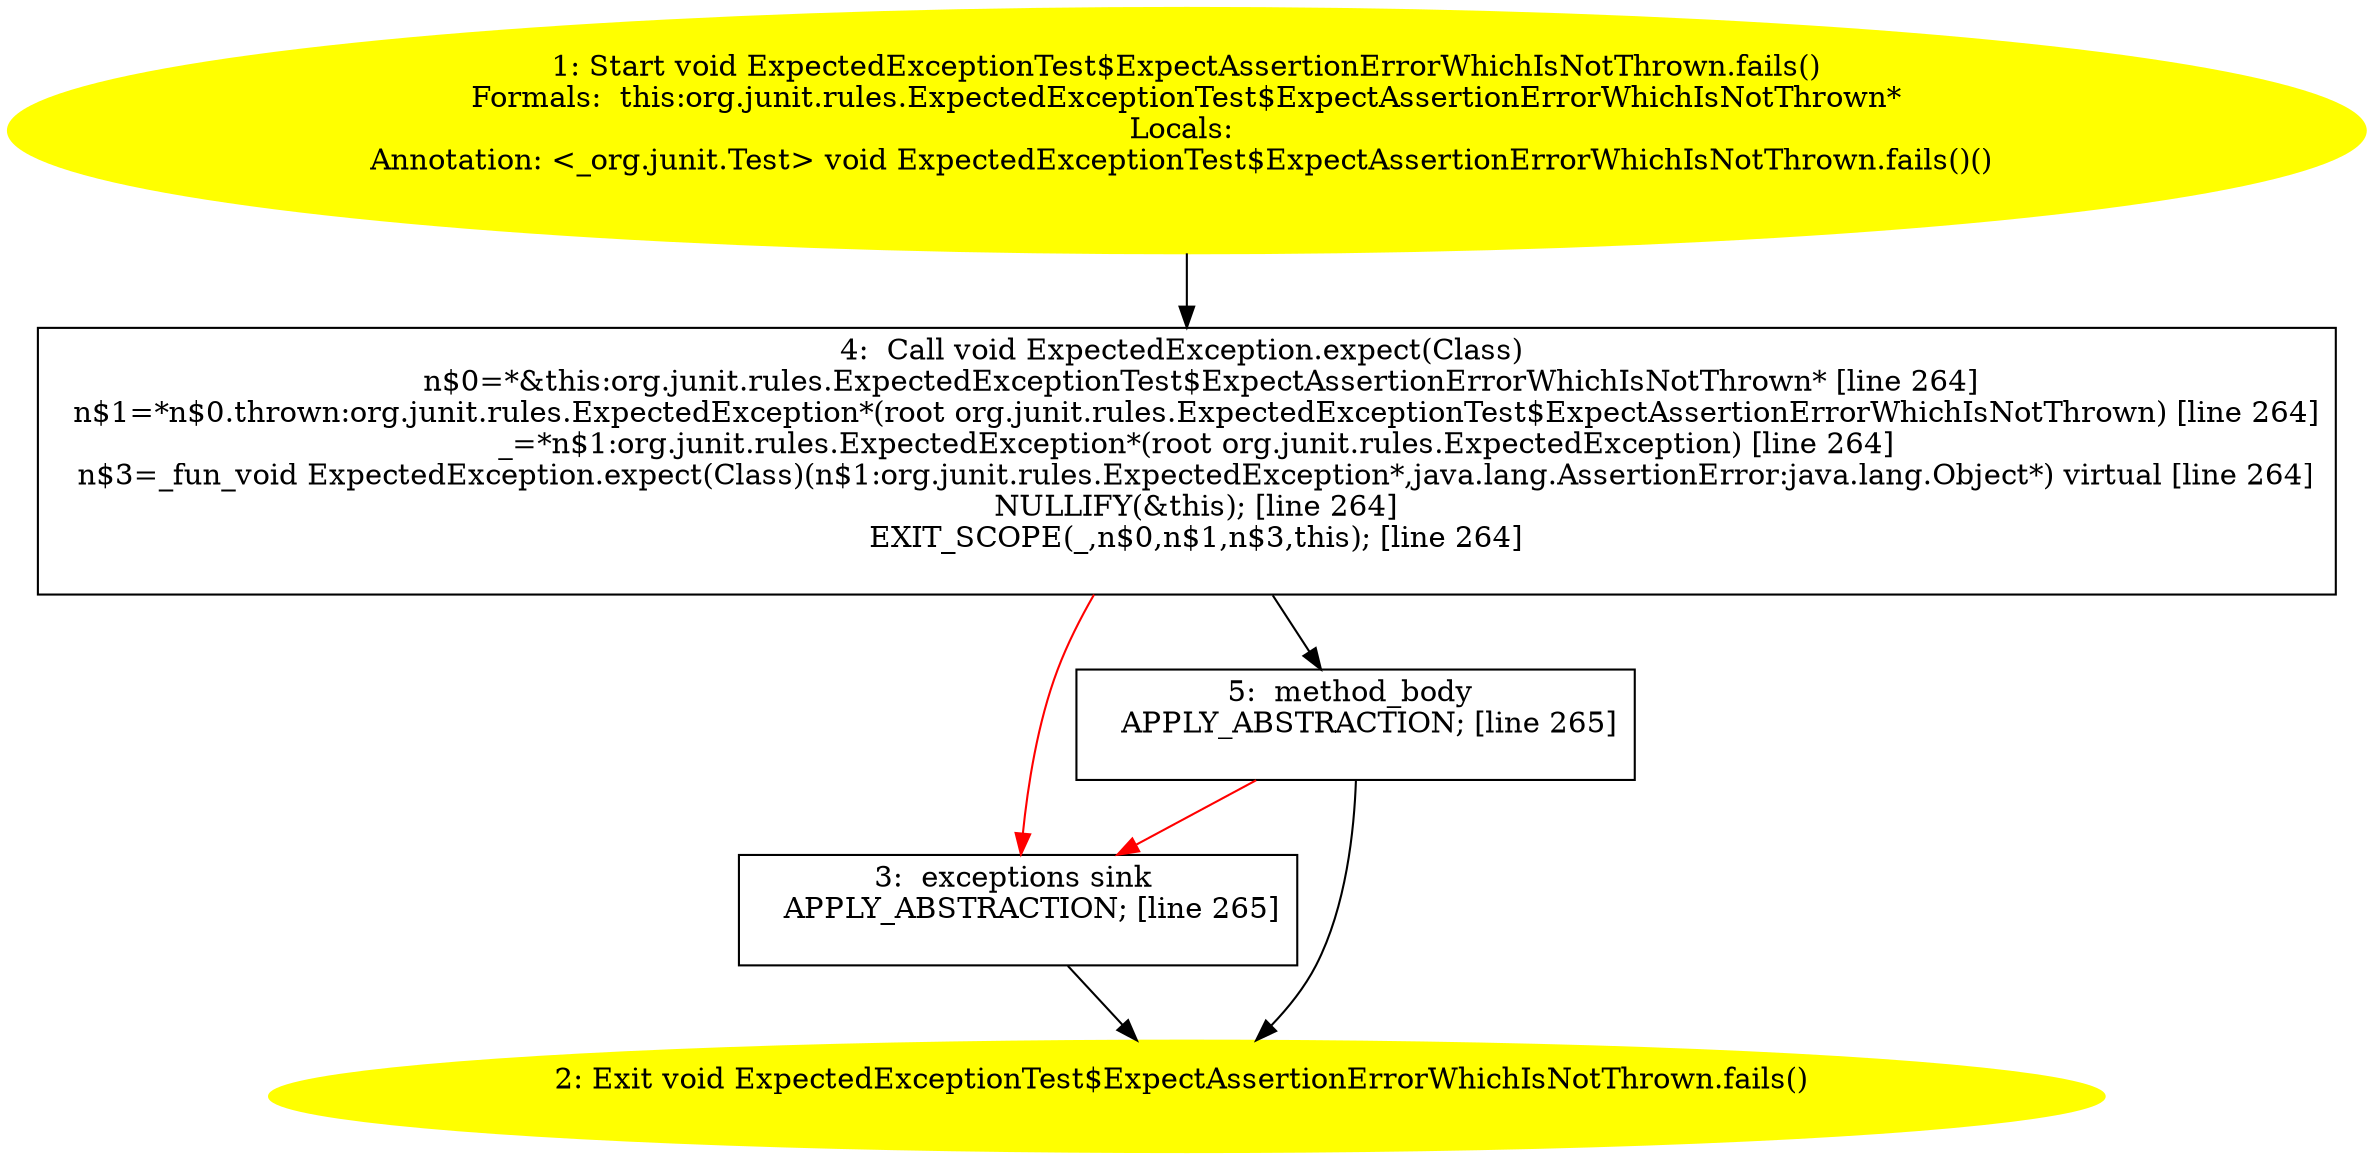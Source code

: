 /* @generated */
digraph cfg {
"org.junit.rules.ExpectedExceptionTest$ExpectAssertionErrorWhichIsNotThrown.fails():void.89dc83434efe07a89a25d629ab6deab4_1" [label="1: Start void ExpectedExceptionTest$ExpectAssertionErrorWhichIsNotThrown.fails()\nFormals:  this:org.junit.rules.ExpectedExceptionTest$ExpectAssertionErrorWhichIsNotThrown*\nLocals: \nAnnotation: <_org.junit.Test> void ExpectedExceptionTest$ExpectAssertionErrorWhichIsNotThrown.fails()() \n  " color=yellow style=filled]
	

	 "org.junit.rules.ExpectedExceptionTest$ExpectAssertionErrorWhichIsNotThrown.fails():void.89dc83434efe07a89a25d629ab6deab4_1" -> "org.junit.rules.ExpectedExceptionTest$ExpectAssertionErrorWhichIsNotThrown.fails():void.89dc83434efe07a89a25d629ab6deab4_4" ;
"org.junit.rules.ExpectedExceptionTest$ExpectAssertionErrorWhichIsNotThrown.fails():void.89dc83434efe07a89a25d629ab6deab4_2" [label="2: Exit void ExpectedExceptionTest$ExpectAssertionErrorWhichIsNotThrown.fails() \n  " color=yellow style=filled]
	

"org.junit.rules.ExpectedExceptionTest$ExpectAssertionErrorWhichIsNotThrown.fails():void.89dc83434efe07a89a25d629ab6deab4_3" [label="3:  exceptions sink \n   APPLY_ABSTRACTION; [line 265]\n " shape="box"]
	

	 "org.junit.rules.ExpectedExceptionTest$ExpectAssertionErrorWhichIsNotThrown.fails():void.89dc83434efe07a89a25d629ab6deab4_3" -> "org.junit.rules.ExpectedExceptionTest$ExpectAssertionErrorWhichIsNotThrown.fails():void.89dc83434efe07a89a25d629ab6deab4_2" ;
"org.junit.rules.ExpectedExceptionTest$ExpectAssertionErrorWhichIsNotThrown.fails():void.89dc83434efe07a89a25d629ab6deab4_4" [label="4:  Call void ExpectedException.expect(Class) \n   n$0=*&this:org.junit.rules.ExpectedExceptionTest$ExpectAssertionErrorWhichIsNotThrown* [line 264]\n  n$1=*n$0.thrown:org.junit.rules.ExpectedException*(root org.junit.rules.ExpectedExceptionTest$ExpectAssertionErrorWhichIsNotThrown) [line 264]\n  _=*n$1:org.junit.rules.ExpectedException*(root org.junit.rules.ExpectedException) [line 264]\n  n$3=_fun_void ExpectedException.expect(Class)(n$1:org.junit.rules.ExpectedException*,java.lang.AssertionError:java.lang.Object*) virtual [line 264]\n  NULLIFY(&this); [line 264]\n  EXIT_SCOPE(_,n$0,n$1,n$3,this); [line 264]\n " shape="box"]
	

	 "org.junit.rules.ExpectedExceptionTest$ExpectAssertionErrorWhichIsNotThrown.fails():void.89dc83434efe07a89a25d629ab6deab4_4" -> "org.junit.rules.ExpectedExceptionTest$ExpectAssertionErrorWhichIsNotThrown.fails():void.89dc83434efe07a89a25d629ab6deab4_5" ;
	 "org.junit.rules.ExpectedExceptionTest$ExpectAssertionErrorWhichIsNotThrown.fails():void.89dc83434efe07a89a25d629ab6deab4_4" -> "org.junit.rules.ExpectedExceptionTest$ExpectAssertionErrorWhichIsNotThrown.fails():void.89dc83434efe07a89a25d629ab6deab4_3" [color="red" ];
"org.junit.rules.ExpectedExceptionTest$ExpectAssertionErrorWhichIsNotThrown.fails():void.89dc83434efe07a89a25d629ab6deab4_5" [label="5:  method_body \n   APPLY_ABSTRACTION; [line 265]\n " shape="box"]
	

	 "org.junit.rules.ExpectedExceptionTest$ExpectAssertionErrorWhichIsNotThrown.fails():void.89dc83434efe07a89a25d629ab6deab4_5" -> "org.junit.rules.ExpectedExceptionTest$ExpectAssertionErrorWhichIsNotThrown.fails():void.89dc83434efe07a89a25d629ab6deab4_2" ;
	 "org.junit.rules.ExpectedExceptionTest$ExpectAssertionErrorWhichIsNotThrown.fails():void.89dc83434efe07a89a25d629ab6deab4_5" -> "org.junit.rules.ExpectedExceptionTest$ExpectAssertionErrorWhichIsNotThrown.fails():void.89dc83434efe07a89a25d629ab6deab4_3" [color="red" ];
}
